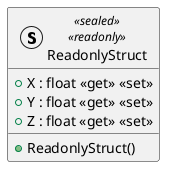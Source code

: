 @startuml ReadonlyStruct
struct ReadonlyStruct <<sealed>> <<readonly>>  {
    + X : float <<get>> <<set>>
    + Y : float <<get>> <<set>>
    + Z : float <<get>> <<set>>
    + ReadonlyStruct()
}
@enduml